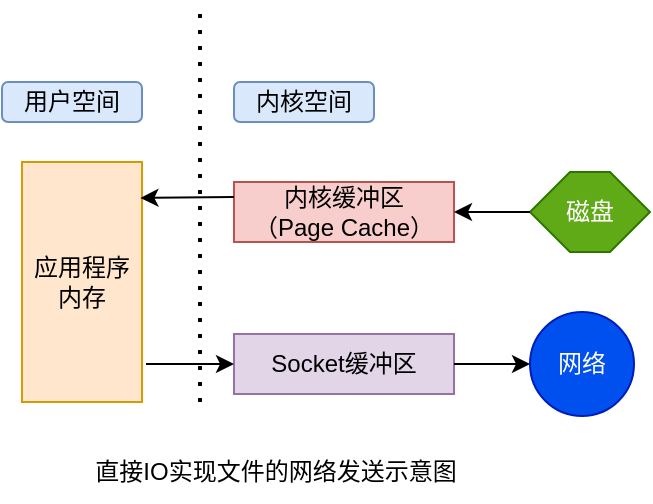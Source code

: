 <mxfile version="21.6.3" type="github">
  <diagram name="第 1 页" id="gz_1HcEmWOaxDN2hrRe3">
    <mxGraphModel dx="658" dy="430" grid="1" gridSize="10" guides="1" tooltips="1" connect="1" arrows="1" fold="1" page="1" pageScale="1" pageWidth="827" pageHeight="1169" math="0" shadow="0">
      <root>
        <mxCell id="0" />
        <mxCell id="1" parent="0" />
        <mxCell id="GjrDa6_s9Q-jEZt4sRzl-2" value="用户空间" style="rounded=1;whiteSpace=wrap;html=1;fillColor=#dae8fc;strokeColor=#6c8ebf;" vertex="1" parent="1">
          <mxGeometry x="138" y="120" width="70" height="20" as="geometry" />
        </mxCell>
        <mxCell id="GjrDa6_s9Q-jEZt4sRzl-3" value="内核空间" style="rounded=1;whiteSpace=wrap;html=1;fillColor=#dae8fc;strokeColor=#6c8ebf;" vertex="1" parent="1">
          <mxGeometry x="254" y="120" width="70" height="20" as="geometry" />
        </mxCell>
        <mxCell id="GjrDa6_s9Q-jEZt4sRzl-4" value="" style="endArrow=none;dashed=1;html=1;dashPattern=1 3;strokeWidth=2;rounded=0;" edge="1" parent="1">
          <mxGeometry width="50" height="50" relative="1" as="geometry">
            <mxPoint x="237" y="280" as="sourcePoint" />
            <mxPoint x="237" y="80" as="targetPoint" />
          </mxGeometry>
        </mxCell>
        <mxCell id="GjrDa6_s9Q-jEZt4sRzl-5" value="应用程序内存" style="rounded=0;whiteSpace=wrap;html=1;fillColor=#ffe6cc;strokeColor=#d79b00;" vertex="1" parent="1">
          <mxGeometry x="148" y="160" width="60" height="120" as="geometry" />
        </mxCell>
        <mxCell id="GjrDa6_s9Q-jEZt4sRzl-6" value="内核缓冲区&lt;br&gt;（Page Cache）" style="rounded=0;whiteSpace=wrap;html=1;fillColor=#f8cecc;strokeColor=#b85450;" vertex="1" parent="1">
          <mxGeometry x="254" y="170" width="110" height="30" as="geometry" />
        </mxCell>
        <mxCell id="GjrDa6_s9Q-jEZt4sRzl-8" value="Socket缓冲区" style="rounded=0;whiteSpace=wrap;html=1;fillColor=#e1d5e7;strokeColor=#9673a6;" vertex="1" parent="1">
          <mxGeometry x="254" y="246" width="110" height="30" as="geometry" />
        </mxCell>
        <mxCell id="GjrDa6_s9Q-jEZt4sRzl-9" value="" style="endArrow=classic;html=1;rounded=0;entryX=0.987;entryY=0.15;entryDx=0;entryDy=0;entryPerimeter=0;exitX=0;exitY=0.25;exitDx=0;exitDy=0;" edge="1" parent="1" source="GjrDa6_s9Q-jEZt4sRzl-6" target="GjrDa6_s9Q-jEZt4sRzl-5">
          <mxGeometry width="50" height="50" relative="1" as="geometry">
            <mxPoint x="390" y="300" as="sourcePoint" />
            <mxPoint x="440" y="250" as="targetPoint" />
          </mxGeometry>
        </mxCell>
        <mxCell id="GjrDa6_s9Q-jEZt4sRzl-10" value="" style="endArrow=classic;html=1;rounded=0;entryX=0;entryY=0.5;entryDx=0;entryDy=0;" edge="1" parent="1" target="GjrDa6_s9Q-jEZt4sRzl-8">
          <mxGeometry width="50" height="50" relative="1" as="geometry">
            <mxPoint x="210" y="261" as="sourcePoint" />
            <mxPoint x="320" y="190" as="targetPoint" />
          </mxGeometry>
        </mxCell>
        <mxCell id="GjrDa6_s9Q-jEZt4sRzl-11" value="磁盘" style="shape=hexagon;perimeter=hexagonPerimeter2;whiteSpace=wrap;html=1;fixedSize=1;fillColor=#60a917;fontColor=#ffffff;strokeColor=#2D7600;" vertex="1" parent="1">
          <mxGeometry x="402" y="165" width="60" height="40" as="geometry" />
        </mxCell>
        <mxCell id="GjrDa6_s9Q-jEZt4sRzl-12" value="" style="endArrow=classic;html=1;rounded=0;entryX=1;entryY=0.5;entryDx=0;entryDy=0;exitX=0;exitY=0.5;exitDx=0;exitDy=0;" edge="1" parent="1" source="GjrDa6_s9Q-jEZt4sRzl-11" target="GjrDa6_s9Q-jEZt4sRzl-6">
          <mxGeometry width="50" height="50" relative="1" as="geometry">
            <mxPoint x="200" y="200" as="sourcePoint" />
            <mxPoint x="250" y="150" as="targetPoint" />
          </mxGeometry>
        </mxCell>
        <mxCell id="GjrDa6_s9Q-jEZt4sRzl-13" value="网络" style="ellipse;whiteSpace=wrap;html=1;aspect=fixed;fillColor=#0050ef;fontColor=#ffffff;strokeColor=#001DBC;" vertex="1" parent="1">
          <mxGeometry x="402" y="235" width="52" height="52" as="geometry" />
        </mxCell>
        <mxCell id="GjrDa6_s9Q-jEZt4sRzl-14" value="" style="endArrow=classic;html=1;rounded=0;entryX=0;entryY=0.5;entryDx=0;entryDy=0;exitX=1;exitY=0.5;exitDx=0;exitDy=0;" edge="1" parent="1" source="GjrDa6_s9Q-jEZt4sRzl-8" target="GjrDa6_s9Q-jEZt4sRzl-13">
          <mxGeometry width="50" height="50" relative="1" as="geometry">
            <mxPoint x="200" y="200" as="sourcePoint" />
            <mxPoint x="250" y="150" as="targetPoint" />
          </mxGeometry>
        </mxCell>
        <mxCell id="GjrDa6_s9Q-jEZt4sRzl-15" value="直接IO实现文件的网络发送示意图" style="text;strokeColor=none;align=center;fillColor=none;html=1;verticalAlign=middle;whiteSpace=wrap;rounded=0;" vertex="1" parent="1">
          <mxGeometry x="170" y="300" width="210" height="30" as="geometry" />
        </mxCell>
      </root>
    </mxGraphModel>
  </diagram>
</mxfile>
